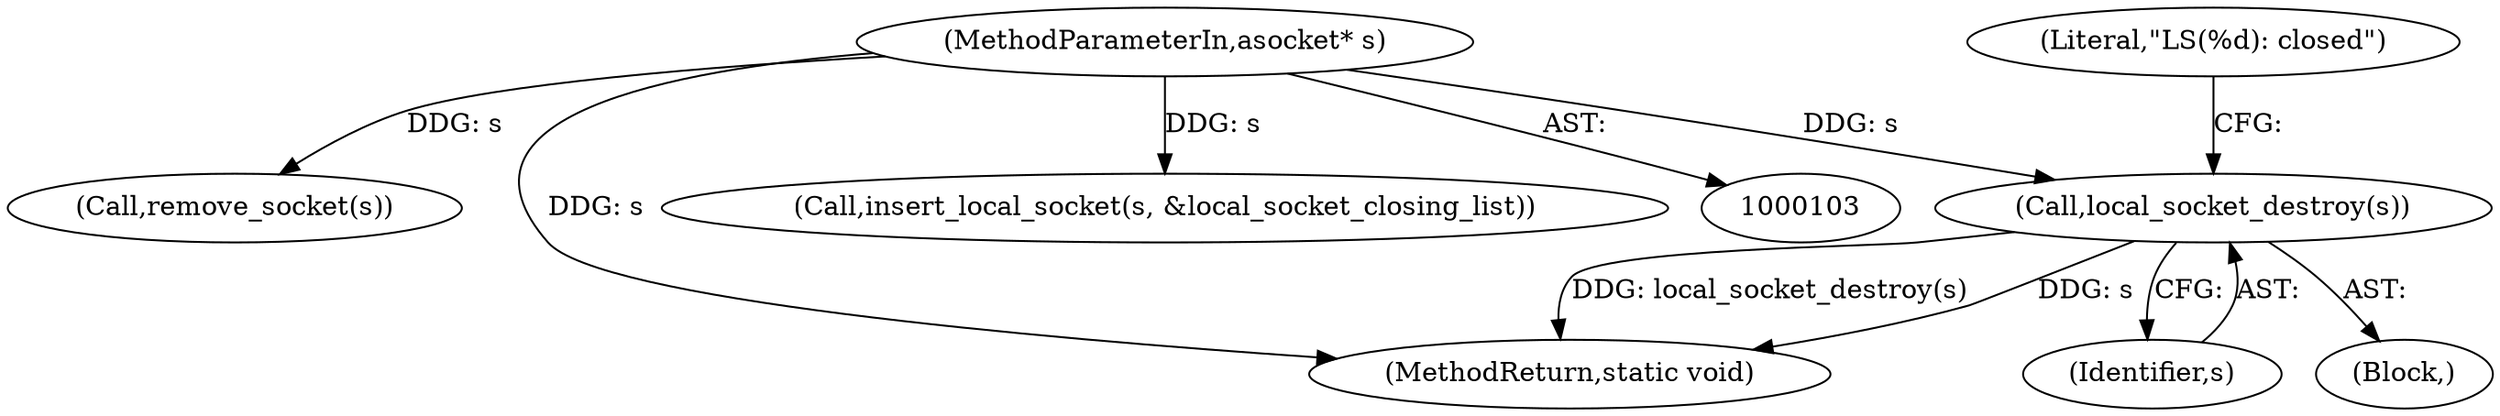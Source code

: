 digraph "0_Android_268068f25673242d1d5130d96202d3288c91b700_3@API" {
"1000197" [label="(Call,local_socket_destroy(s))"];
"1000104" [label="(MethodParameterIn,asocket* s)"];
"1000104" [label="(MethodParameterIn,asocket* s)"];
"1000190" [label="(Block,)"];
"1000219" [label="(Call,remove_socket(s))"];
"1000242" [label="(MethodReturn,static void)"];
"1000200" [label="(Literal,\"LS(%d): closed\")"];
"1000198" [label="(Identifier,s)"];
"1000197" [label="(Call,local_socket_destroy(s))"];
"1000229" [label="(Call,insert_local_socket(s, &local_socket_closing_list))"];
"1000197" -> "1000190"  [label="AST: "];
"1000197" -> "1000198"  [label="CFG: "];
"1000198" -> "1000197"  [label="AST: "];
"1000200" -> "1000197"  [label="CFG: "];
"1000197" -> "1000242"  [label="DDG: local_socket_destroy(s)"];
"1000197" -> "1000242"  [label="DDG: s"];
"1000104" -> "1000197"  [label="DDG: s"];
"1000104" -> "1000103"  [label="AST: "];
"1000104" -> "1000242"  [label="DDG: s"];
"1000104" -> "1000219"  [label="DDG: s"];
"1000104" -> "1000229"  [label="DDG: s"];
}

